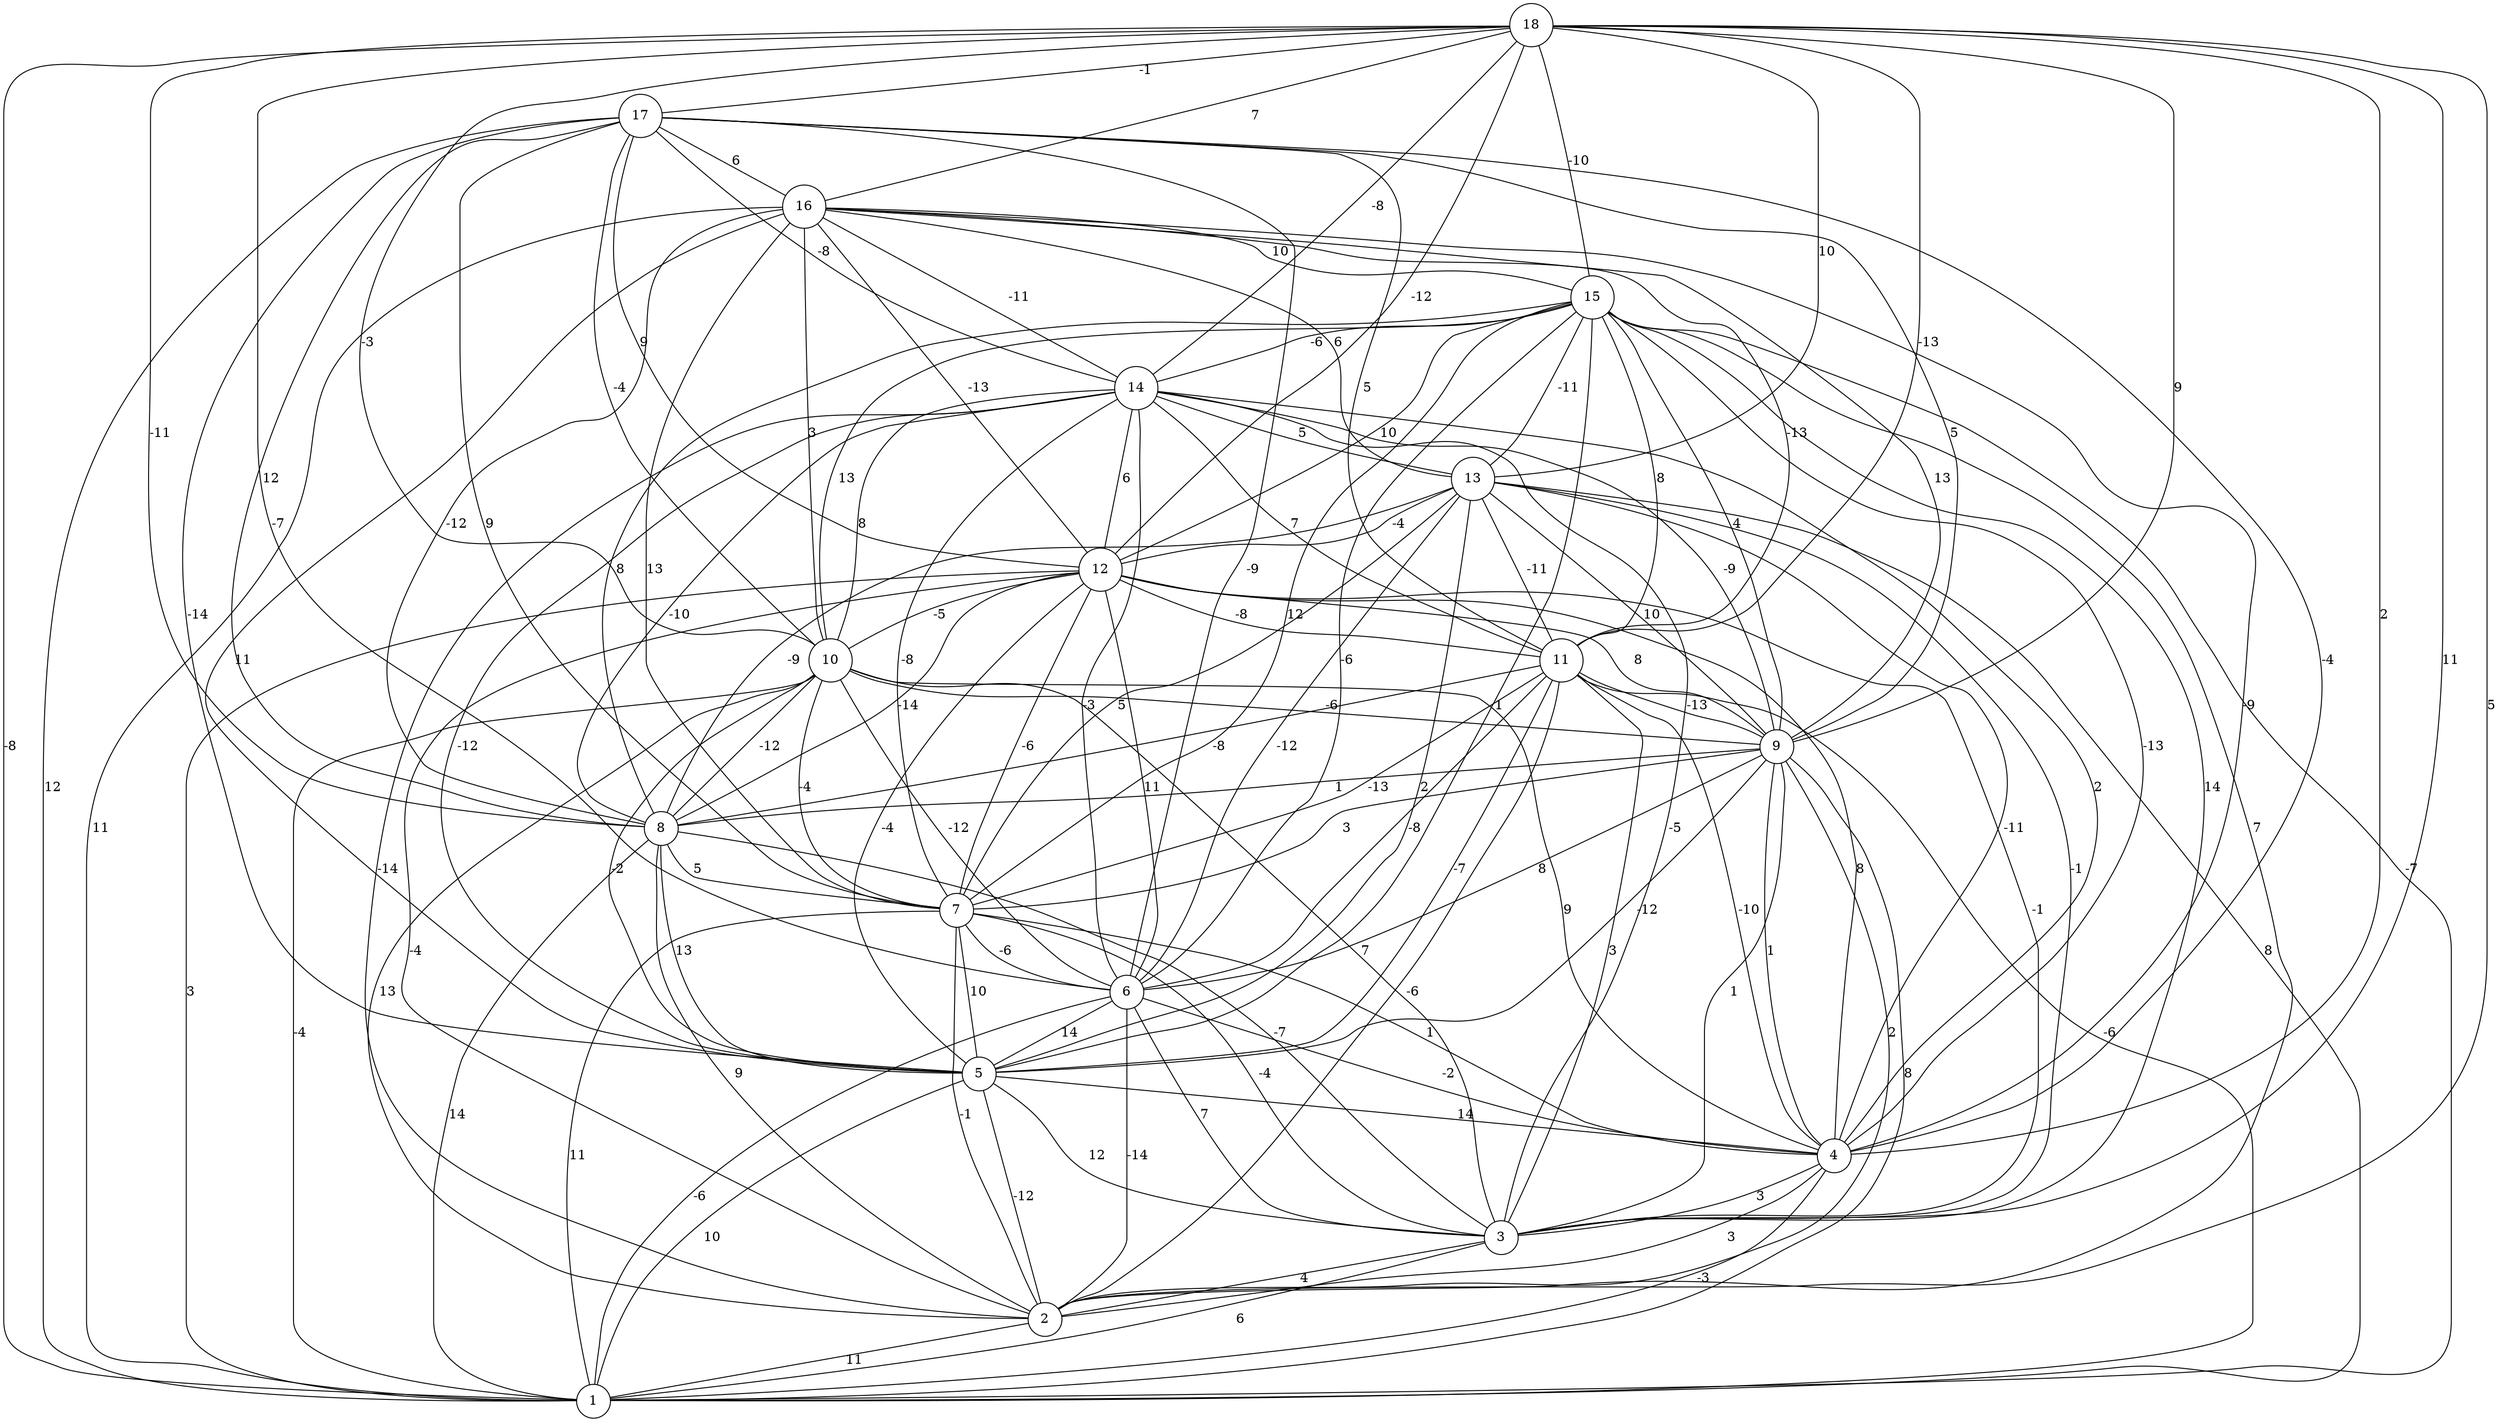 graph { 
	 fontname="Helvetica,Arial,sans-serif" 
	 node [shape = circle]; 
	 18 -- 1 [label = "-8"];
	 18 -- 2 [label = "5"];
	 18 -- 3 [label = "11"];
	 18 -- 4 [label = "2"];
	 18 -- 6 [label = "-7"];
	 18 -- 8 [label = "-11"];
	 18 -- 9 [label = "9"];
	 18 -- 10 [label = "-3"];
	 18 -- 11 [label = "-13"];
	 18 -- 12 [label = "-12"];
	 18 -- 13 [label = "10"];
	 18 -- 14 [label = "-8"];
	 18 -- 15 [label = "-10"];
	 18 -- 16 [label = "7"];
	 18 -- 17 [label = "-1"];
	 17 -- 1 [label = "12"];
	 17 -- 4 [label = "-4"];
	 17 -- 5 [label = "-14"];
	 17 -- 6 [label = "-9"];
	 17 -- 7 [label = "9"];
	 17 -- 8 [label = "12"];
	 17 -- 9 [label = "5"];
	 17 -- 10 [label = "-4"];
	 17 -- 11 [label = "5"];
	 17 -- 12 [label = "9"];
	 17 -- 14 [label = "-8"];
	 17 -- 16 [label = "6"];
	 16 -- 1 [label = "11"];
	 16 -- 4 [label = "-9"];
	 16 -- 5 [label = "11"];
	 16 -- 7 [label = "13"];
	 16 -- 8 [label = "-12"];
	 16 -- 9 [label = "13"];
	 16 -- 10 [label = "3"];
	 16 -- 11 [label = "-13"];
	 16 -- 12 [label = "-13"];
	 16 -- 13 [label = "6"];
	 16 -- 14 [label = "-11"];
	 16 -- 15 [label = "10"];
	 15 -- 1 [label = "-7"];
	 15 -- 2 [label = "7"];
	 15 -- 3 [label = "14"];
	 15 -- 4 [label = "-13"];
	 15 -- 5 [label = "1"];
	 15 -- 6 [label = "-6"];
	 15 -- 7 [label = "12"];
	 15 -- 8 [label = "8"];
	 15 -- 9 [label = "4"];
	 15 -- 10 [label = "13"];
	 15 -- 11 [label = "8"];
	 15 -- 12 [label = "10"];
	 15 -- 13 [label = "-11"];
	 15 -- 14 [label = "-6"];
	 14 -- 2 [label = "-14"];
	 14 -- 3 [label = "-5"];
	 14 -- 4 [label = "2"];
	 14 -- 5 [label = "-12"];
	 14 -- 6 [label = "-3"];
	 14 -- 7 [label = "-8"];
	 14 -- 8 [label = "-10"];
	 14 -- 9 [label = "-9"];
	 14 -- 10 [label = "8"];
	 14 -- 11 [label = "7"];
	 14 -- 12 [label = "6"];
	 14 -- 13 [label = "5"];
	 13 -- 1 [label = "8"];
	 13 -- 3 [label = "-1"];
	 13 -- 4 [label = "-11"];
	 13 -- 5 [label = "2"];
	 13 -- 6 [label = "-12"];
	 13 -- 7 [label = "5"];
	 13 -- 8 [label = "-9"];
	 13 -- 9 [label = "10"];
	 13 -- 11 [label = "-11"];
	 13 -- 12 [label = "-4"];
	 12 -- 1 [label = "3"];
	 12 -- 2 [label = "-4"];
	 12 -- 3 [label = "-1"];
	 12 -- 4 [label = "8"];
	 12 -- 5 [label = "-4"];
	 12 -- 6 [label = "11"];
	 12 -- 7 [label = "-6"];
	 12 -- 8 [label = "-14"];
	 12 -- 9 [label = "8"];
	 12 -- 10 [label = "-5"];
	 12 -- 11 [label = "-8"];
	 11 -- 1 [label = "-6"];
	 11 -- 2 [label = "-6"];
	 11 -- 3 [label = "3"];
	 11 -- 4 [label = "-10"];
	 11 -- 5 [label = "-7"];
	 11 -- 6 [label = "-8"];
	 11 -- 7 [label = "-13"];
	 11 -- 8 [label = "-8"];
	 11 -- 9 [label = "-13"];
	 10 -- 1 [label = "-4"];
	 10 -- 2 [label = "13"];
	 10 -- 3 [label = "7"];
	 10 -- 4 [label = "9"];
	 10 -- 5 [label = "-2"];
	 10 -- 6 [label = "-12"];
	 10 -- 7 [label = "-4"];
	 10 -- 8 [label = "-12"];
	 10 -- 9 [label = "-6"];
	 9 -- 1 [label = "8"];
	 9 -- 2 [label = "2"];
	 9 -- 3 [label = "1"];
	 9 -- 4 [label = "1"];
	 9 -- 5 [label = "-12"];
	 9 -- 6 [label = "8"];
	 9 -- 7 [label = "3"];
	 9 -- 8 [label = "1"];
	 8 -- 1 [label = "14"];
	 8 -- 2 [label = "9"];
	 8 -- 3 [label = "-7"];
	 8 -- 5 [label = "13"];
	 8 -- 7 [label = "5"];
	 7 -- 1 [label = "11"];
	 7 -- 2 [label = "-1"];
	 7 -- 3 [label = "-4"];
	 7 -- 4 [label = "1"];
	 7 -- 5 [label = "10"];
	 7 -- 6 [label = "-6"];
	 6 -- 1 [label = "-6"];
	 6 -- 2 [label = "-14"];
	 6 -- 3 [label = "7"];
	 6 -- 4 [label = "-2"];
	 6 -- 5 [label = "14"];
	 5 -- 1 [label = "10"];
	 5 -- 2 [label = "-12"];
	 5 -- 3 [label = "12"];
	 5 -- 4 [label = "14"];
	 4 -- 1 [label = "-3"];
	 4 -- 2 [label = "3"];
	 4 -- 3 [label = "3"];
	 3 -- 1 [label = "6"];
	 3 -- 2 [label = "4"];
	 2 -- 1 [label = "11"];
	 1;
	 2;
	 3;
	 4;
	 5;
	 6;
	 7;
	 8;
	 9;
	 10;
	 11;
	 12;
	 13;
	 14;
	 15;
	 16;
	 17;
	 18;
}
